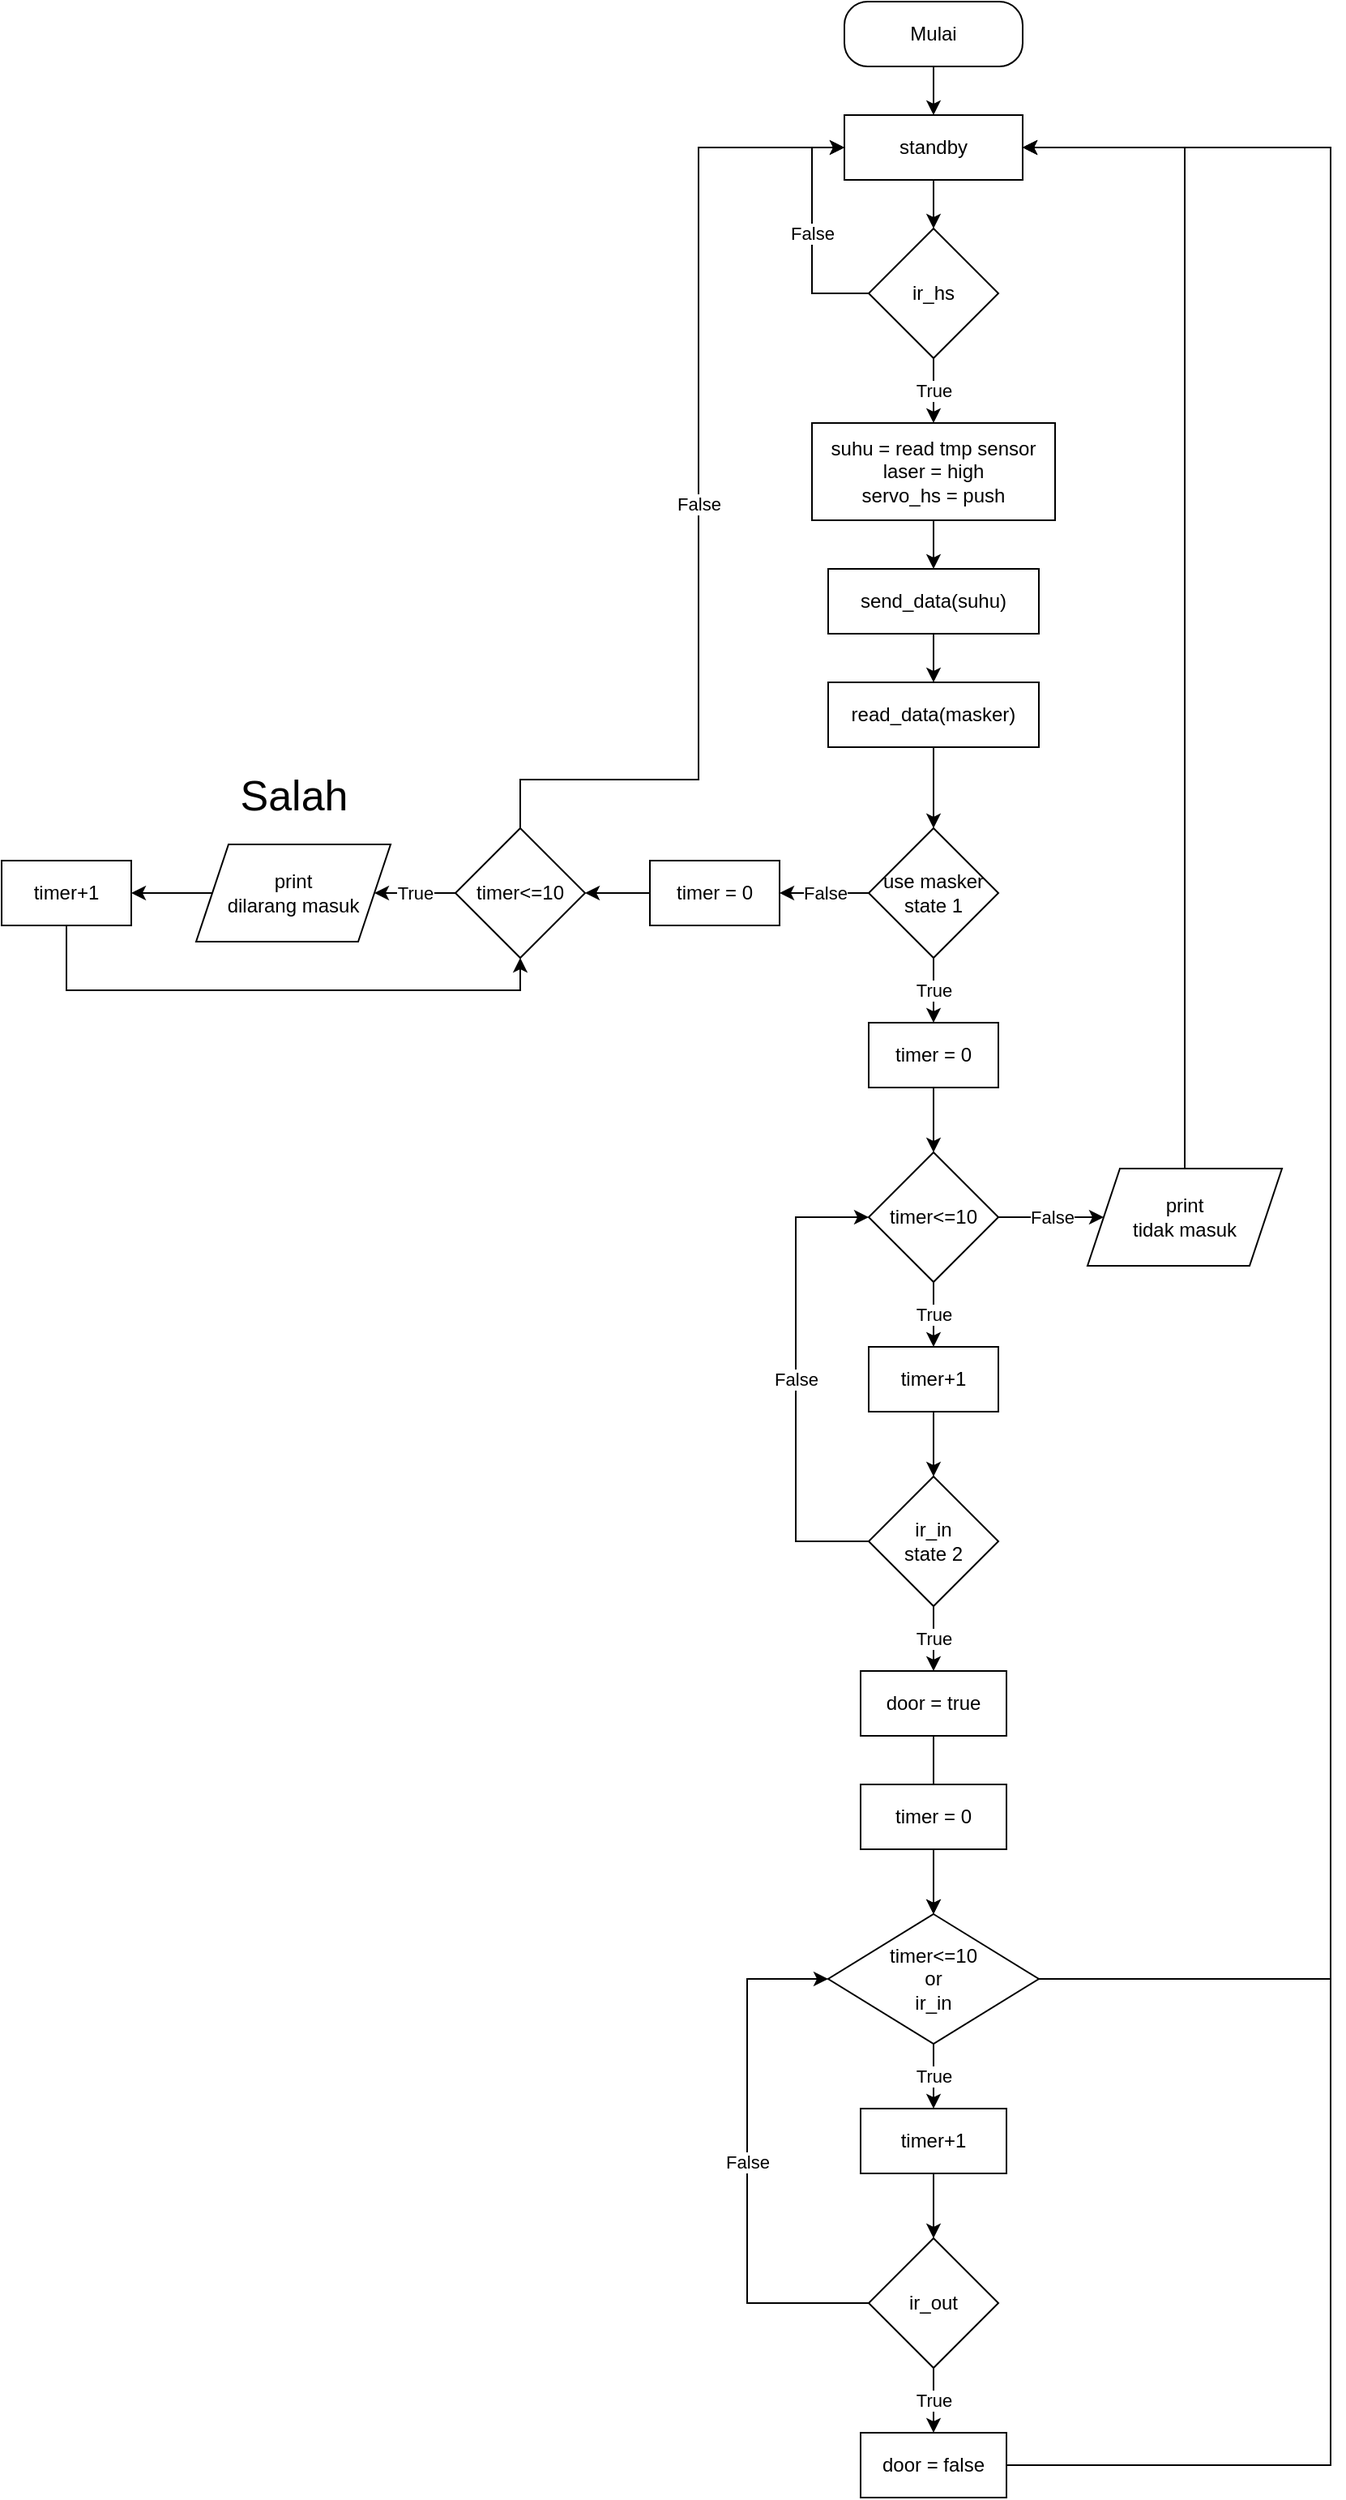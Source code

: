 <mxfile version="16.5.1" type="device"><diagram id="vxVmdWLvEp5hByVT1CUK" name="Page-1"><mxGraphModel dx="1718" dy="545" grid="1" gridSize="10" guides="1" tooltips="1" connect="1" arrows="1" fold="1" page="1" pageScale="1" pageWidth="850" pageHeight="1100" math="0" shadow="0"><root><mxCell id="0"/><mxCell id="1" parent="0"/><mxCell id="doK7ji79Xu9PYvUGI5fy-7" style="edgeStyle=orthogonalEdgeStyle;rounded=0;orthogonalLoop=1;jettySize=auto;html=1;exitX=0.5;exitY=1;exitDx=0;exitDy=0;entryX=0.5;entryY=0;entryDx=0;entryDy=0;" edge="1" parent="1" source="doK7ji79Xu9PYvUGI5fy-1" target="doK7ji79Xu9PYvUGI5fy-2"><mxGeometry relative="1" as="geometry"/></mxCell><mxCell id="doK7ji79Xu9PYvUGI5fy-1" value="Mulai" style="rounded=1;whiteSpace=wrap;html=1;arcSize=36;" vertex="1" parent="1"><mxGeometry x="370" y="40" width="110" height="40" as="geometry"/></mxCell><mxCell id="doK7ji79Xu9PYvUGI5fy-8" style="edgeStyle=orthogonalEdgeStyle;rounded=0;orthogonalLoop=1;jettySize=auto;html=1;exitX=0.5;exitY=1;exitDx=0;exitDy=0;entryX=0.5;entryY=0;entryDx=0;entryDy=0;" edge="1" parent="1" source="doK7ji79Xu9PYvUGI5fy-2" target="doK7ji79Xu9PYvUGI5fy-3"><mxGeometry relative="1" as="geometry"/></mxCell><mxCell id="doK7ji79Xu9PYvUGI5fy-2" value="standby" style="rounded=0;whiteSpace=wrap;html=1;" vertex="1" parent="1"><mxGeometry x="370" y="110" width="110" height="40" as="geometry"/></mxCell><mxCell id="doK7ji79Xu9PYvUGI5fy-9" value="True" style="edgeStyle=orthogonalEdgeStyle;rounded=0;orthogonalLoop=1;jettySize=auto;html=1;exitX=0.5;exitY=1;exitDx=0;exitDy=0;entryX=0.5;entryY=0;entryDx=0;entryDy=0;" edge="1" parent="1" source="doK7ji79Xu9PYvUGI5fy-3" target="doK7ji79Xu9PYvUGI5fy-4"><mxGeometry relative="1" as="geometry"/></mxCell><mxCell id="doK7ji79Xu9PYvUGI5fy-10" value="False" style="edgeStyle=orthogonalEdgeStyle;rounded=0;orthogonalLoop=1;jettySize=auto;html=1;exitX=0;exitY=0.5;exitDx=0;exitDy=0;entryX=0;entryY=0.5;entryDx=0;entryDy=0;" edge="1" parent="1" source="doK7ji79Xu9PYvUGI5fy-3" target="doK7ji79Xu9PYvUGI5fy-2"><mxGeometry relative="1" as="geometry"/></mxCell><mxCell id="doK7ji79Xu9PYvUGI5fy-3" value="ir_hs" style="rhombus;whiteSpace=wrap;html=1;" vertex="1" parent="1"><mxGeometry x="385" y="180" width="80" height="80" as="geometry"/></mxCell><mxCell id="doK7ji79Xu9PYvUGI5fy-11" style="edgeStyle=orthogonalEdgeStyle;rounded=0;orthogonalLoop=1;jettySize=auto;html=1;exitX=0.5;exitY=1;exitDx=0;exitDy=0;entryX=0.5;entryY=0;entryDx=0;entryDy=0;" edge="1" parent="1" source="doK7ji79Xu9PYvUGI5fy-4" target="doK7ji79Xu9PYvUGI5fy-5"><mxGeometry relative="1" as="geometry"/></mxCell><mxCell id="doK7ji79Xu9PYvUGI5fy-4" value="suhu = read tmp sensor&lt;br&gt;laser = high&lt;br&gt;servo_hs = push" style="rounded=0;whiteSpace=wrap;html=1;" vertex="1" parent="1"><mxGeometry x="350" y="300" width="150" height="60" as="geometry"/></mxCell><mxCell id="doK7ji79Xu9PYvUGI5fy-13" value="" style="edgeStyle=orthogonalEdgeStyle;rounded=0;orthogonalLoop=1;jettySize=auto;html=1;" edge="1" parent="1" source="doK7ji79Xu9PYvUGI5fy-5" target="doK7ji79Xu9PYvUGI5fy-12"><mxGeometry relative="1" as="geometry"/></mxCell><mxCell id="doK7ji79Xu9PYvUGI5fy-5" value="send_data(suhu)" style="rounded=0;whiteSpace=wrap;html=1;" vertex="1" parent="1"><mxGeometry x="360" y="390" width="130" height="40" as="geometry"/></mxCell><mxCell id="doK7ji79Xu9PYvUGI5fy-15" value="" style="edgeStyle=orthogonalEdgeStyle;rounded=0;orthogonalLoop=1;jettySize=auto;html=1;" edge="1" parent="1" source="doK7ji79Xu9PYvUGI5fy-12" target="doK7ji79Xu9PYvUGI5fy-14"><mxGeometry relative="1" as="geometry"/></mxCell><mxCell id="doK7ji79Xu9PYvUGI5fy-12" value="read_data(masker)" style="rounded=0;whiteSpace=wrap;html=1;" vertex="1" parent="1"><mxGeometry x="360" y="460" width="130" height="40" as="geometry"/></mxCell><mxCell id="doK7ji79Xu9PYvUGI5fy-21" value="False" style="edgeStyle=orthogonalEdgeStyle;rounded=0;orthogonalLoop=1;jettySize=auto;html=1;" edge="1" parent="1" source="doK7ji79Xu9PYvUGI5fy-14" target="doK7ji79Xu9PYvUGI5fy-19"><mxGeometry relative="1" as="geometry"/></mxCell><mxCell id="doK7ji79Xu9PYvUGI5fy-34" value="True" style="edgeStyle=orthogonalEdgeStyle;rounded=0;orthogonalLoop=1;jettySize=auto;html=1;" edge="1" parent="1" source="doK7ji79Xu9PYvUGI5fy-14" target="doK7ji79Xu9PYvUGI5fy-33"><mxGeometry relative="1" as="geometry"/></mxCell><mxCell id="doK7ji79Xu9PYvUGI5fy-14" value="use masker&lt;br&gt;state 1" style="rhombus;whiteSpace=wrap;html=1;" vertex="1" parent="1"><mxGeometry x="385" y="550" width="80" height="80" as="geometry"/></mxCell><mxCell id="doK7ji79Xu9PYvUGI5fy-31" value="True" style="edgeStyle=orthogonalEdgeStyle;rounded=0;orthogonalLoop=1;jettySize=auto;html=1;" edge="1" parent="1" source="doK7ji79Xu9PYvUGI5fy-16" target="doK7ji79Xu9PYvUGI5fy-29"><mxGeometry relative="1" as="geometry"/></mxCell><mxCell id="doK7ji79Xu9PYvUGI5fy-38" value="False" style="edgeStyle=orthogonalEdgeStyle;rounded=0;orthogonalLoop=1;jettySize=auto;html=1;exitX=0;exitY=0.5;exitDx=0;exitDy=0;entryX=0;entryY=0.5;entryDx=0;entryDy=0;" edge="1" parent="1" source="doK7ji79Xu9PYvUGI5fy-16" target="doK7ji79Xu9PYvUGI5fy-36"><mxGeometry relative="1" as="geometry"><Array as="points"><mxPoint x="340" y="990"/><mxPoint x="340" y="790"/></Array></mxGeometry></mxCell><mxCell id="doK7ji79Xu9PYvUGI5fy-16" value="ir_in&lt;br&gt;state 2" style="rhombus;whiteSpace=wrap;html=1;" vertex="1" parent="1"><mxGeometry x="385" y="950" width="80" height="80" as="geometry"/></mxCell><mxCell id="doK7ji79Xu9PYvUGI5fy-27" value="" style="edgeStyle=orthogonalEdgeStyle;rounded=0;orthogonalLoop=1;jettySize=auto;html=1;" edge="1" parent="1" source="doK7ji79Xu9PYvUGI5fy-18" target="doK7ji79Xu9PYvUGI5fy-20"><mxGeometry relative="1" as="geometry"/></mxCell><mxCell id="doK7ji79Xu9PYvUGI5fy-18" value="print&lt;br&gt;dilarang masuk" style="shape=parallelogram;perimeter=parallelogramPerimeter;whiteSpace=wrap;html=1;fixedSize=1;" vertex="1" parent="1"><mxGeometry x="-30" y="560" width="120" height="60" as="geometry"/></mxCell><mxCell id="doK7ji79Xu9PYvUGI5fy-24" value="" style="edgeStyle=orthogonalEdgeStyle;rounded=0;orthogonalLoop=1;jettySize=auto;html=1;" edge="1" parent="1" source="doK7ji79Xu9PYvUGI5fy-19" target="doK7ji79Xu9PYvUGI5fy-23"><mxGeometry relative="1" as="geometry"/></mxCell><mxCell id="doK7ji79Xu9PYvUGI5fy-19" value="timer = 0" style="rounded=0;whiteSpace=wrap;html=1;" vertex="1" parent="1"><mxGeometry x="250" y="570" width="80" height="40" as="geometry"/></mxCell><mxCell id="doK7ji79Xu9PYvUGI5fy-28" style="edgeStyle=orthogonalEdgeStyle;rounded=0;orthogonalLoop=1;jettySize=auto;html=1;exitX=0.5;exitY=1;exitDx=0;exitDy=0;entryX=0.5;entryY=1;entryDx=0;entryDy=0;" edge="1" parent="1" source="doK7ji79Xu9PYvUGI5fy-20" target="doK7ji79Xu9PYvUGI5fy-23"><mxGeometry relative="1" as="geometry"><Array as="points"><mxPoint x="-110" y="650"/><mxPoint x="170" y="650"/></Array></mxGeometry></mxCell><mxCell id="doK7ji79Xu9PYvUGI5fy-20" value="timer+1" style="rounded=0;whiteSpace=wrap;html=1;" vertex="1" parent="1"><mxGeometry x="-150" y="570" width="80" height="40" as="geometry"/></mxCell><mxCell id="doK7ji79Xu9PYvUGI5fy-25" value="True" style="edgeStyle=orthogonalEdgeStyle;rounded=0;orthogonalLoop=1;jettySize=auto;html=1;" edge="1" parent="1" source="doK7ji79Xu9PYvUGI5fy-23" target="doK7ji79Xu9PYvUGI5fy-18"><mxGeometry relative="1" as="geometry"/></mxCell><mxCell id="doK7ji79Xu9PYvUGI5fy-26" value="False" style="edgeStyle=orthogonalEdgeStyle;rounded=0;orthogonalLoop=1;jettySize=auto;html=1;exitX=0.5;exitY=0;exitDx=0;exitDy=0;" edge="1" parent="1" source="doK7ji79Xu9PYvUGI5fy-23"><mxGeometry relative="1" as="geometry"><mxPoint x="370" y="130" as="targetPoint"/><Array as="points"><mxPoint x="170" y="520"/><mxPoint x="280" y="520"/><mxPoint x="280" y="130"/></Array></mxGeometry></mxCell><mxCell id="doK7ji79Xu9PYvUGI5fy-23" value="timer&amp;lt;=10" style="rhombus;whiteSpace=wrap;html=1;" vertex="1" parent="1"><mxGeometry x="130" y="550" width="80" height="80" as="geometry"/></mxCell><mxCell id="doK7ji79Xu9PYvUGI5fy-53" value="" style="edgeStyle=orthogonalEdgeStyle;rounded=0;orthogonalLoop=1;jettySize=auto;html=1;" edge="1" parent="1" source="doK7ji79Xu9PYvUGI5fy-29" target="doK7ji79Xu9PYvUGI5fy-51"><mxGeometry relative="1" as="geometry"/></mxCell><mxCell id="doK7ji79Xu9PYvUGI5fy-29" value="door = true" style="rounded=0;whiteSpace=wrap;html=1;" vertex="1" parent="1"><mxGeometry x="380" y="1070" width="90" height="40" as="geometry"/></mxCell><mxCell id="doK7ji79Xu9PYvUGI5fy-37" value="" style="edgeStyle=orthogonalEdgeStyle;rounded=0;orthogonalLoop=1;jettySize=auto;html=1;" edge="1" parent="1" source="doK7ji79Xu9PYvUGI5fy-33" target="doK7ji79Xu9PYvUGI5fy-36"><mxGeometry relative="1" as="geometry"/></mxCell><mxCell id="doK7ji79Xu9PYvUGI5fy-33" value="timer = 0" style="rounded=0;whiteSpace=wrap;html=1;" vertex="1" parent="1"><mxGeometry x="385" y="670" width="80" height="40" as="geometry"/></mxCell><mxCell id="doK7ji79Xu9PYvUGI5fy-46" value="False" style="edgeStyle=orthogonalEdgeStyle;rounded=0;orthogonalLoop=1;jettySize=auto;html=1;" edge="1" parent="1" source="doK7ji79Xu9PYvUGI5fy-36" target="doK7ji79Xu9PYvUGI5fy-43"><mxGeometry relative="1" as="geometry"/></mxCell><mxCell id="doK7ji79Xu9PYvUGI5fy-55" value="True" style="edgeStyle=orthogonalEdgeStyle;rounded=0;orthogonalLoop=1;jettySize=auto;html=1;" edge="1" parent="1" source="doK7ji79Xu9PYvUGI5fy-36" target="doK7ji79Xu9PYvUGI5fy-54"><mxGeometry relative="1" as="geometry"/></mxCell><mxCell id="doK7ji79Xu9PYvUGI5fy-36" value="timer&amp;lt;=10" style="rhombus;whiteSpace=wrap;html=1;" vertex="1" parent="1"><mxGeometry x="385" y="750" width="80" height="80" as="geometry"/></mxCell><mxCell id="doK7ji79Xu9PYvUGI5fy-45" style="edgeStyle=orthogonalEdgeStyle;rounded=0;orthogonalLoop=1;jettySize=auto;html=1;exitX=0.5;exitY=0;exitDx=0;exitDy=0;entryX=1;entryY=0.5;entryDx=0;entryDy=0;" edge="1" parent="1" source="doK7ji79Xu9PYvUGI5fy-43" target="doK7ji79Xu9PYvUGI5fy-2"><mxGeometry relative="1" as="geometry"/></mxCell><mxCell id="doK7ji79Xu9PYvUGI5fy-43" value="print&lt;br&gt;tidak masuk" style="shape=parallelogram;perimeter=parallelogramPerimeter;whiteSpace=wrap;html=1;fixedSize=1;" vertex="1" parent="1"><mxGeometry x="520" y="760" width="120" height="60" as="geometry"/></mxCell><mxCell id="doK7ji79Xu9PYvUGI5fy-62" value="True" style="edgeStyle=orthogonalEdgeStyle;rounded=0;orthogonalLoop=1;jettySize=auto;html=1;" edge="1" parent="1" source="doK7ji79Xu9PYvUGI5fy-47" target="doK7ji79Xu9PYvUGI5fy-61"><mxGeometry relative="1" as="geometry"/></mxCell><mxCell id="doK7ji79Xu9PYvUGI5fy-64" value="False" style="edgeStyle=orthogonalEdgeStyle;rounded=0;orthogonalLoop=1;jettySize=auto;html=1;exitX=0;exitY=0.5;exitDx=0;exitDy=0;entryX=0;entryY=0.5;entryDx=0;entryDy=0;" edge="1" parent="1" source="doK7ji79Xu9PYvUGI5fy-47" target="doK7ji79Xu9PYvUGI5fy-51"><mxGeometry relative="1" as="geometry"><Array as="points"><mxPoint x="310" y="1460"/><mxPoint x="310" y="1260"/></Array></mxGeometry></mxCell><mxCell id="doK7ji79Xu9PYvUGI5fy-47" value="ir_out" style="rhombus;whiteSpace=wrap;html=1;" vertex="1" parent="1"><mxGeometry x="385" y="1420" width="80" height="80" as="geometry"/></mxCell><mxCell id="doK7ji79Xu9PYvUGI5fy-48" value="" style="edgeStyle=orthogonalEdgeStyle;rounded=0;orthogonalLoop=1;jettySize=auto;html=1;" edge="1" parent="1" source="doK7ji79Xu9PYvUGI5fy-49" target="doK7ji79Xu9PYvUGI5fy-51"><mxGeometry relative="1" as="geometry"/></mxCell><mxCell id="doK7ji79Xu9PYvUGI5fy-49" value="timer = 0" style="rounded=0;whiteSpace=wrap;html=1;" vertex="1" parent="1"><mxGeometry x="380" y="1140" width="90" height="40" as="geometry"/></mxCell><mxCell id="doK7ji79Xu9PYvUGI5fy-59" value="True" style="edgeStyle=orthogonalEdgeStyle;rounded=0;orthogonalLoop=1;jettySize=auto;html=1;" edge="1" parent="1" source="doK7ji79Xu9PYvUGI5fy-51" target="doK7ji79Xu9PYvUGI5fy-57"><mxGeometry relative="1" as="geometry"/></mxCell><mxCell id="doK7ji79Xu9PYvUGI5fy-66" style="edgeStyle=orthogonalEdgeStyle;rounded=0;orthogonalLoop=1;jettySize=auto;html=1;exitX=1;exitY=0.5;exitDx=0;exitDy=0;entryX=1;entryY=0.5;entryDx=0;entryDy=0;" edge="1" parent="1" source="doK7ji79Xu9PYvUGI5fy-51" target="doK7ji79Xu9PYvUGI5fy-2"><mxGeometry relative="1" as="geometry"><Array as="points"><mxPoint x="670" y="1260"/><mxPoint x="670" y="130"/></Array></mxGeometry></mxCell><mxCell id="doK7ji79Xu9PYvUGI5fy-51" value="timer&amp;lt;=10&lt;br&gt;or&lt;br&gt;ir_in" style="rhombus;whiteSpace=wrap;html=1;" vertex="1" parent="1"><mxGeometry x="360" y="1220" width="130" height="80" as="geometry"/></mxCell><mxCell id="doK7ji79Xu9PYvUGI5fy-56" value="" style="edgeStyle=orthogonalEdgeStyle;rounded=0;orthogonalLoop=1;jettySize=auto;html=1;" edge="1" parent="1" source="doK7ji79Xu9PYvUGI5fy-54" target="doK7ji79Xu9PYvUGI5fy-16"><mxGeometry relative="1" as="geometry"/></mxCell><mxCell id="doK7ji79Xu9PYvUGI5fy-54" value="timer+1" style="rounded=0;whiteSpace=wrap;html=1;" vertex="1" parent="1"><mxGeometry x="385" y="870" width="80" height="40" as="geometry"/></mxCell><mxCell id="doK7ji79Xu9PYvUGI5fy-60" value="" style="edgeStyle=orthogonalEdgeStyle;rounded=0;orthogonalLoop=1;jettySize=auto;html=1;" edge="1" parent="1" source="doK7ji79Xu9PYvUGI5fy-57" target="doK7ji79Xu9PYvUGI5fy-47"><mxGeometry relative="1" as="geometry"/></mxCell><mxCell id="doK7ji79Xu9PYvUGI5fy-57" value="timer+1" style="rounded=0;whiteSpace=wrap;html=1;" vertex="1" parent="1"><mxGeometry x="380" y="1340" width="90" height="40" as="geometry"/></mxCell><mxCell id="doK7ji79Xu9PYvUGI5fy-67" style="edgeStyle=orthogonalEdgeStyle;rounded=0;orthogonalLoop=1;jettySize=auto;html=1;exitX=1;exitY=0.5;exitDx=0;exitDy=0;entryX=1;entryY=0.5;entryDx=0;entryDy=0;" edge="1" parent="1" source="doK7ji79Xu9PYvUGI5fy-61" target="doK7ji79Xu9PYvUGI5fy-2"><mxGeometry relative="1" as="geometry"><Array as="points"><mxPoint x="670" y="1560"/><mxPoint x="670" y="130"/></Array></mxGeometry></mxCell><mxCell id="doK7ji79Xu9PYvUGI5fy-61" value="door = false" style="rounded=0;whiteSpace=wrap;html=1;" vertex="1" parent="1"><mxGeometry x="380" y="1540" width="90" height="40" as="geometry"/></mxCell><mxCell id="doK7ji79Xu9PYvUGI5fy-68" value="&lt;font style=&quot;font-size: 26px&quot;&gt;Salah&lt;/font&gt;" style="text;html=1;align=center;verticalAlign=middle;resizable=0;points=[];autosize=1;strokeColor=none;fillColor=none;" vertex="1" parent="1"><mxGeometry x="-10" y="520" width="80" height="20" as="geometry"/></mxCell></root></mxGraphModel></diagram></mxfile>
